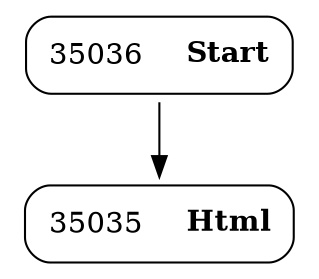 digraph ast {
node [shape=none];
35035 [label=<<TABLE border='1' cellspacing='0' cellpadding='10' style='rounded' ><TR><TD border='0'>35035</TD><TD border='0'><B>Html</B></TD></TR></TABLE>>];
35036 [label=<<TABLE border='1' cellspacing='0' cellpadding='10' style='rounded' ><TR><TD border='0'>35036</TD><TD border='0'><B>Start</B></TD></TR></TABLE>>];
35036 -> 35035 [weight=2];
}
